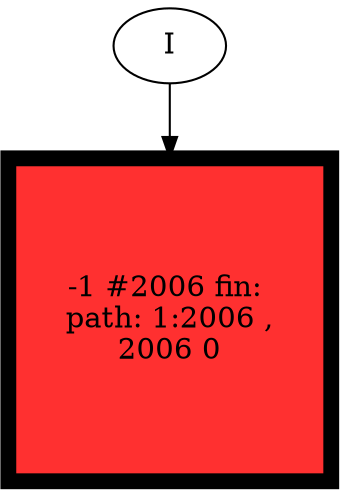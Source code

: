 // produced with flexfringe // 
digraph DFA {
	-1 [label="root" shape=box];
		I -> -1;
	-1 [ label="-1 #2006 fin: 
 path: 1:2006 , 
2006 0" , style=filled, fillcolor="firebrick1", width=2.15227, height=2.15227, penwidth=7.6044];
}
